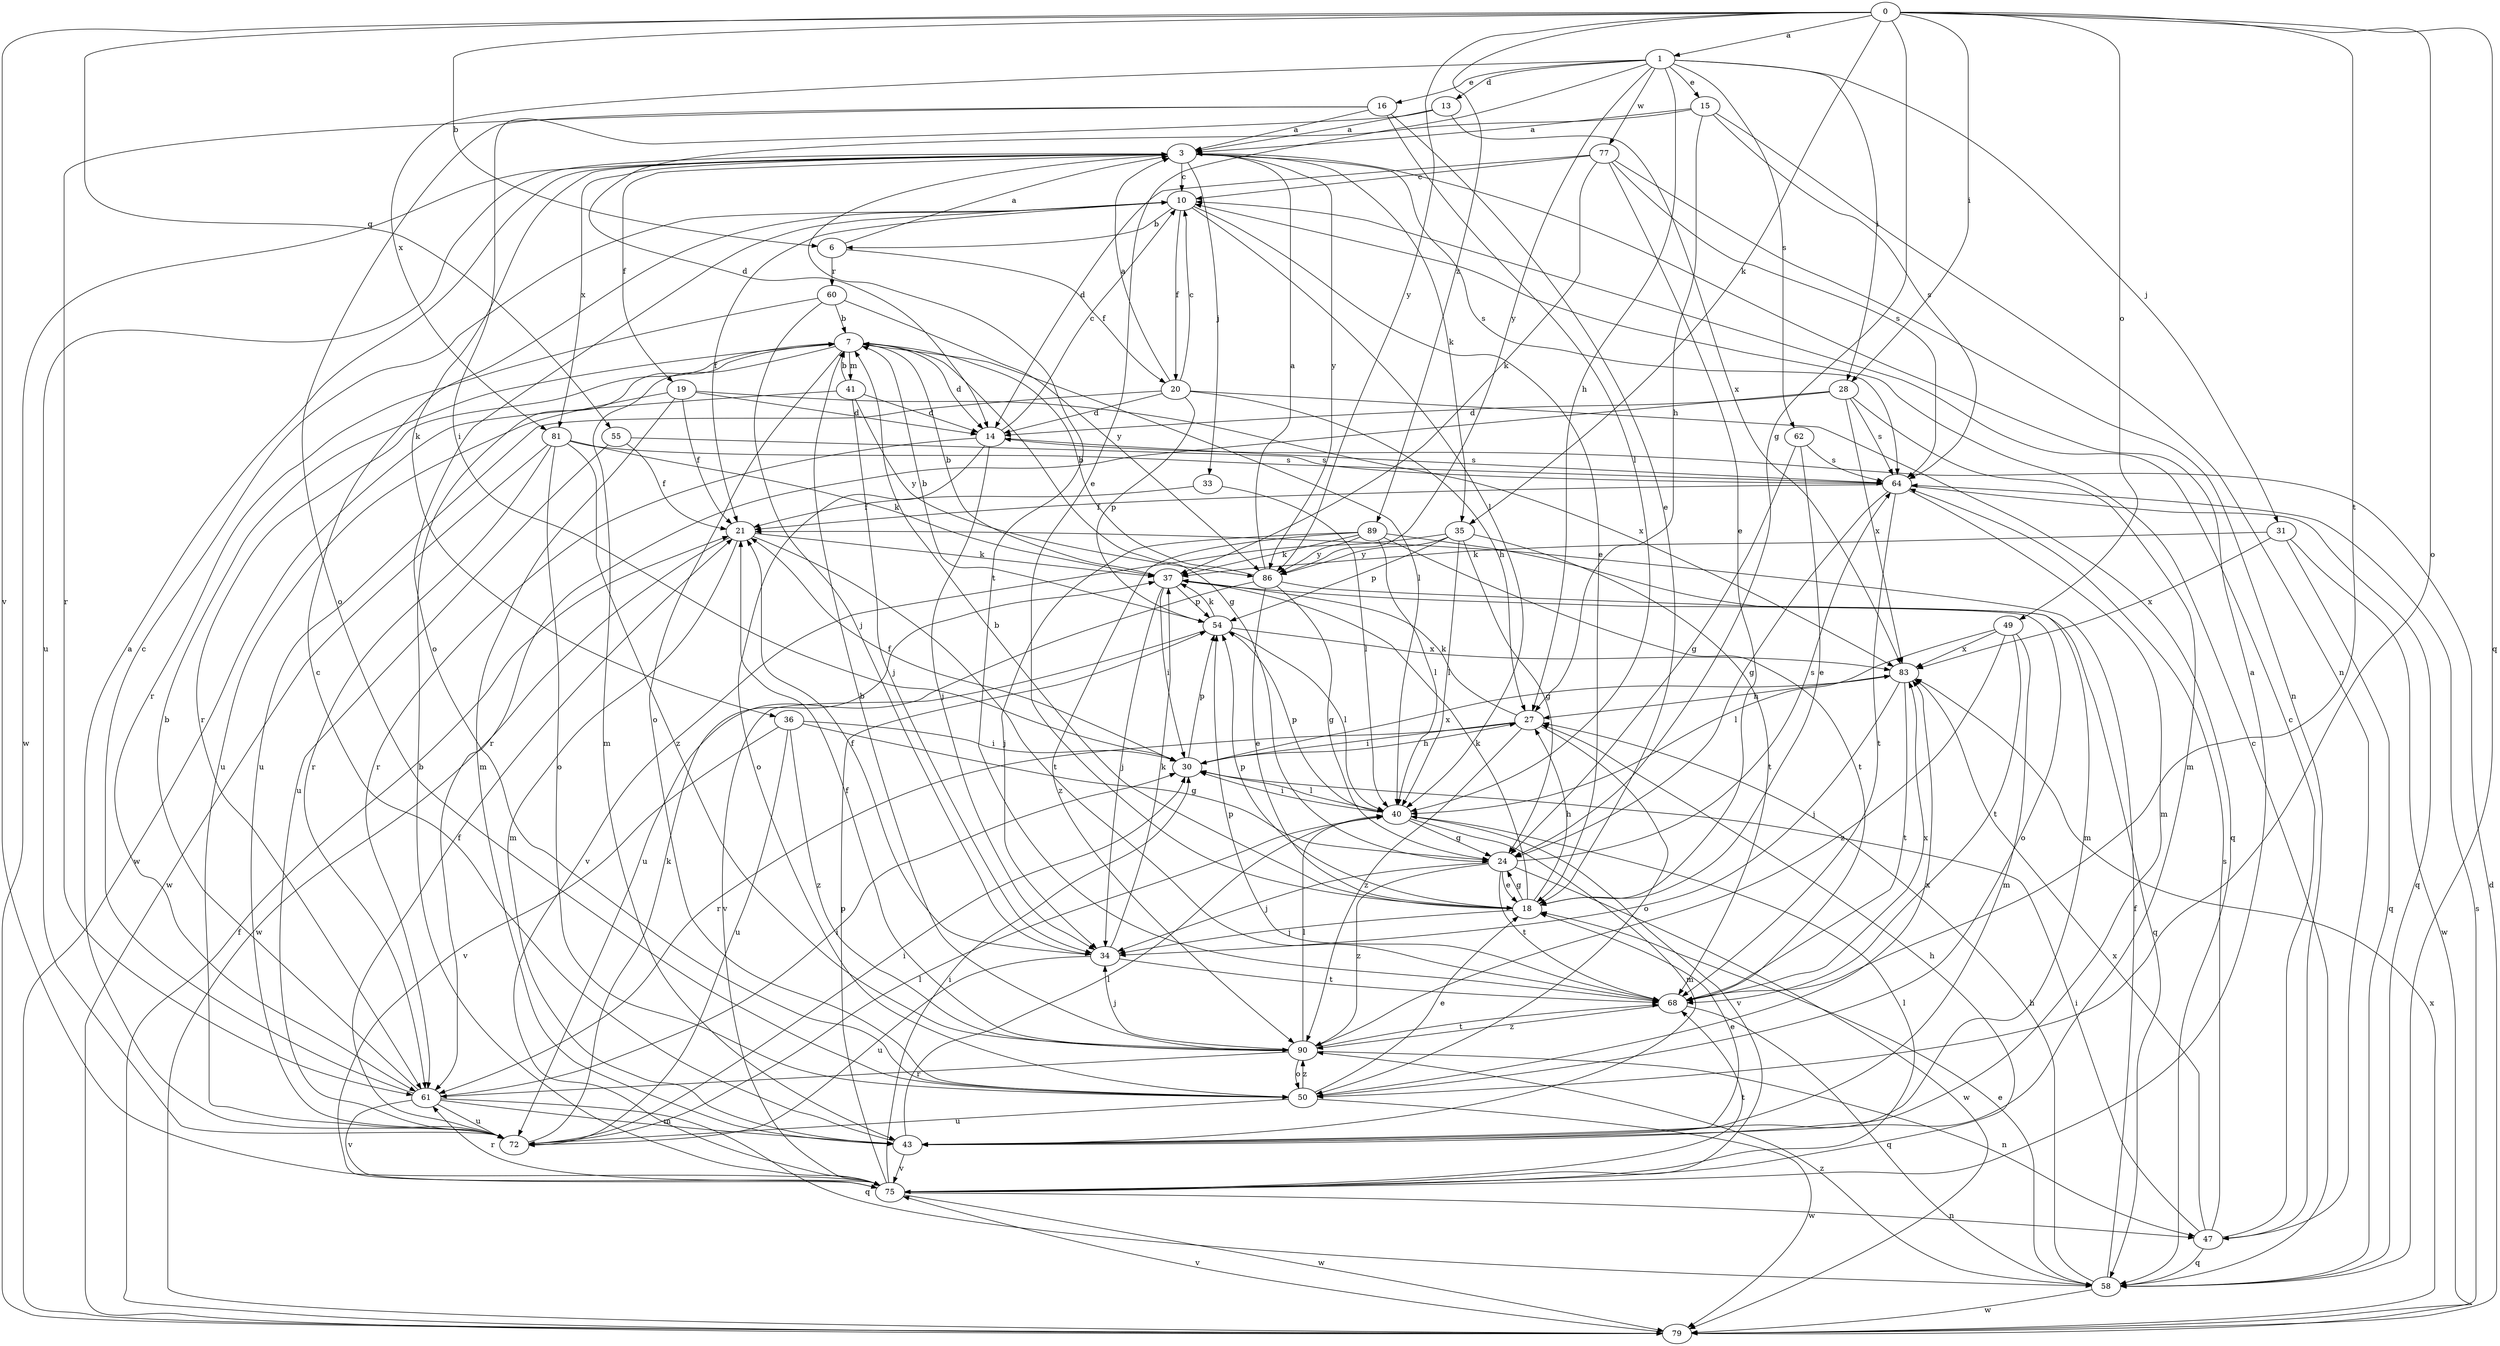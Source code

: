 strict digraph  {
0;
1;
3;
6;
7;
10;
13;
14;
15;
16;
18;
19;
20;
21;
24;
27;
28;
30;
31;
33;
34;
35;
36;
37;
40;
41;
43;
47;
49;
50;
54;
55;
58;
60;
61;
62;
64;
68;
72;
75;
77;
79;
81;
83;
86;
89;
90;
0 -> 1  [label=a];
0 -> 6  [label=b];
0 -> 24  [label=g];
0 -> 28  [label=i];
0 -> 35  [label=k];
0 -> 49  [label=o];
0 -> 50  [label=o];
0 -> 55  [label=q];
0 -> 58  [label=q];
0 -> 68  [label=t];
0 -> 75  [label=v];
0 -> 86  [label=y];
0 -> 89  [label=z];
1 -> 13  [label=d];
1 -> 15  [label=e];
1 -> 16  [label=e];
1 -> 18  [label=e];
1 -> 27  [label=h];
1 -> 28  [label=i];
1 -> 31  [label=j];
1 -> 62  [label=s];
1 -> 77  [label=w];
1 -> 81  [label=x];
1 -> 86  [label=y];
3 -> 10  [label=c];
3 -> 19  [label=f];
3 -> 33  [label=j];
3 -> 35  [label=k];
3 -> 36  [label=k];
3 -> 64  [label=s];
3 -> 68  [label=t];
3 -> 72  [label=u];
3 -> 79  [label=w];
3 -> 81  [label=x];
3 -> 86  [label=y];
6 -> 3  [label=a];
6 -> 20  [label=f];
6 -> 60  [label=r];
7 -> 14  [label=d];
7 -> 24  [label=g];
7 -> 40  [label=l];
7 -> 41  [label=m];
7 -> 43  [label=m];
7 -> 50  [label=o];
7 -> 61  [label=r];
10 -> 6  [label=b];
10 -> 18  [label=e];
10 -> 20  [label=f];
10 -> 21  [label=f];
10 -> 40  [label=l];
10 -> 50  [label=o];
13 -> 3  [label=a];
13 -> 30  [label=i];
13 -> 83  [label=x];
14 -> 10  [label=c];
14 -> 34  [label=j];
14 -> 50  [label=o];
14 -> 61  [label=r];
14 -> 64  [label=s];
15 -> 3  [label=a];
15 -> 14  [label=d];
15 -> 27  [label=h];
15 -> 47  [label=n];
15 -> 64  [label=s];
16 -> 3  [label=a];
16 -> 18  [label=e];
16 -> 40  [label=l];
16 -> 50  [label=o];
16 -> 61  [label=r];
18 -> 7  [label=b];
18 -> 24  [label=g];
18 -> 27  [label=h];
18 -> 34  [label=j];
18 -> 37  [label=k];
18 -> 54  [label=p];
19 -> 14  [label=d];
19 -> 21  [label=f];
19 -> 43  [label=m];
19 -> 72  [label=u];
19 -> 83  [label=x];
20 -> 3  [label=a];
20 -> 10  [label=c];
20 -> 14  [label=d];
20 -> 27  [label=h];
20 -> 54  [label=p];
20 -> 58  [label=q];
20 -> 72  [label=u];
21 -> 37  [label=k];
21 -> 43  [label=m];
21 -> 68  [label=t];
21 -> 79  [label=w];
24 -> 18  [label=e];
24 -> 34  [label=j];
24 -> 64  [label=s];
24 -> 68  [label=t];
24 -> 79  [label=w];
24 -> 90  [label=z];
27 -> 30  [label=i];
27 -> 37  [label=k];
27 -> 50  [label=o];
27 -> 61  [label=r];
27 -> 90  [label=z];
28 -> 14  [label=d];
28 -> 43  [label=m];
28 -> 61  [label=r];
28 -> 64  [label=s];
28 -> 83  [label=x];
30 -> 21  [label=f];
30 -> 27  [label=h];
30 -> 40  [label=l];
30 -> 54  [label=p];
30 -> 83  [label=x];
31 -> 37  [label=k];
31 -> 58  [label=q];
31 -> 79  [label=w];
31 -> 83  [label=x];
33 -> 21  [label=f];
33 -> 40  [label=l];
34 -> 21  [label=f];
34 -> 37  [label=k];
34 -> 68  [label=t];
34 -> 72  [label=u];
35 -> 24  [label=g];
35 -> 40  [label=l];
35 -> 54  [label=p];
35 -> 68  [label=t];
35 -> 75  [label=v];
35 -> 86  [label=y];
36 -> 24  [label=g];
36 -> 30  [label=i];
36 -> 72  [label=u];
36 -> 75  [label=v];
36 -> 90  [label=z];
37 -> 7  [label=b];
37 -> 30  [label=i];
37 -> 34  [label=j];
37 -> 50  [label=o];
37 -> 54  [label=p];
40 -> 24  [label=g];
40 -> 30  [label=i];
40 -> 43  [label=m];
40 -> 54  [label=p];
40 -> 75  [label=v];
41 -> 7  [label=b];
41 -> 14  [label=d];
41 -> 34  [label=j];
41 -> 79  [label=w];
41 -> 86  [label=y];
43 -> 10  [label=c];
43 -> 18  [label=e];
43 -> 40  [label=l];
43 -> 75  [label=v];
47 -> 10  [label=c];
47 -> 30  [label=i];
47 -> 58  [label=q];
47 -> 64  [label=s];
47 -> 83  [label=x];
49 -> 40  [label=l];
49 -> 43  [label=m];
49 -> 68  [label=t];
49 -> 83  [label=x];
49 -> 90  [label=z];
50 -> 18  [label=e];
50 -> 72  [label=u];
50 -> 79  [label=w];
50 -> 83  [label=x];
50 -> 90  [label=z];
54 -> 7  [label=b];
54 -> 37  [label=k];
54 -> 40  [label=l];
54 -> 75  [label=v];
54 -> 83  [label=x];
55 -> 21  [label=f];
55 -> 64  [label=s];
55 -> 72  [label=u];
58 -> 10  [label=c];
58 -> 18  [label=e];
58 -> 21  [label=f];
58 -> 27  [label=h];
58 -> 79  [label=w];
58 -> 90  [label=z];
60 -> 7  [label=b];
60 -> 34  [label=j];
60 -> 61  [label=r];
60 -> 86  [label=y];
61 -> 7  [label=b];
61 -> 10  [label=c];
61 -> 30  [label=i];
61 -> 43  [label=m];
61 -> 58  [label=q];
61 -> 72  [label=u];
61 -> 75  [label=v];
62 -> 18  [label=e];
62 -> 24  [label=g];
62 -> 64  [label=s];
64 -> 21  [label=f];
64 -> 24  [label=g];
64 -> 43  [label=m];
64 -> 58  [label=q];
64 -> 68  [label=t];
68 -> 54  [label=p];
68 -> 58  [label=q];
68 -> 83  [label=x];
68 -> 90  [label=z];
72 -> 3  [label=a];
72 -> 21  [label=f];
72 -> 30  [label=i];
72 -> 37  [label=k];
72 -> 40  [label=l];
75 -> 3  [label=a];
75 -> 7  [label=b];
75 -> 27  [label=h];
75 -> 30  [label=i];
75 -> 40  [label=l];
75 -> 47  [label=n];
75 -> 54  [label=p];
75 -> 61  [label=r];
75 -> 68  [label=t];
75 -> 79  [label=w];
77 -> 10  [label=c];
77 -> 14  [label=d];
77 -> 18  [label=e];
77 -> 37  [label=k];
77 -> 47  [label=n];
77 -> 64  [label=s];
79 -> 14  [label=d];
79 -> 21  [label=f];
79 -> 64  [label=s];
79 -> 75  [label=v];
79 -> 83  [label=x];
81 -> 37  [label=k];
81 -> 50  [label=o];
81 -> 61  [label=r];
81 -> 64  [label=s];
81 -> 79  [label=w];
81 -> 90  [label=z];
83 -> 27  [label=h];
83 -> 34  [label=j];
83 -> 68  [label=t];
86 -> 3  [label=a];
86 -> 7  [label=b];
86 -> 18  [label=e];
86 -> 24  [label=g];
86 -> 58  [label=q];
86 -> 72  [label=u];
89 -> 34  [label=j];
89 -> 37  [label=k];
89 -> 40  [label=l];
89 -> 43  [label=m];
89 -> 68  [label=t];
89 -> 86  [label=y];
89 -> 90  [label=z];
90 -> 7  [label=b];
90 -> 21  [label=f];
90 -> 34  [label=j];
90 -> 40  [label=l];
90 -> 47  [label=n];
90 -> 50  [label=o];
90 -> 61  [label=r];
90 -> 68  [label=t];
}
